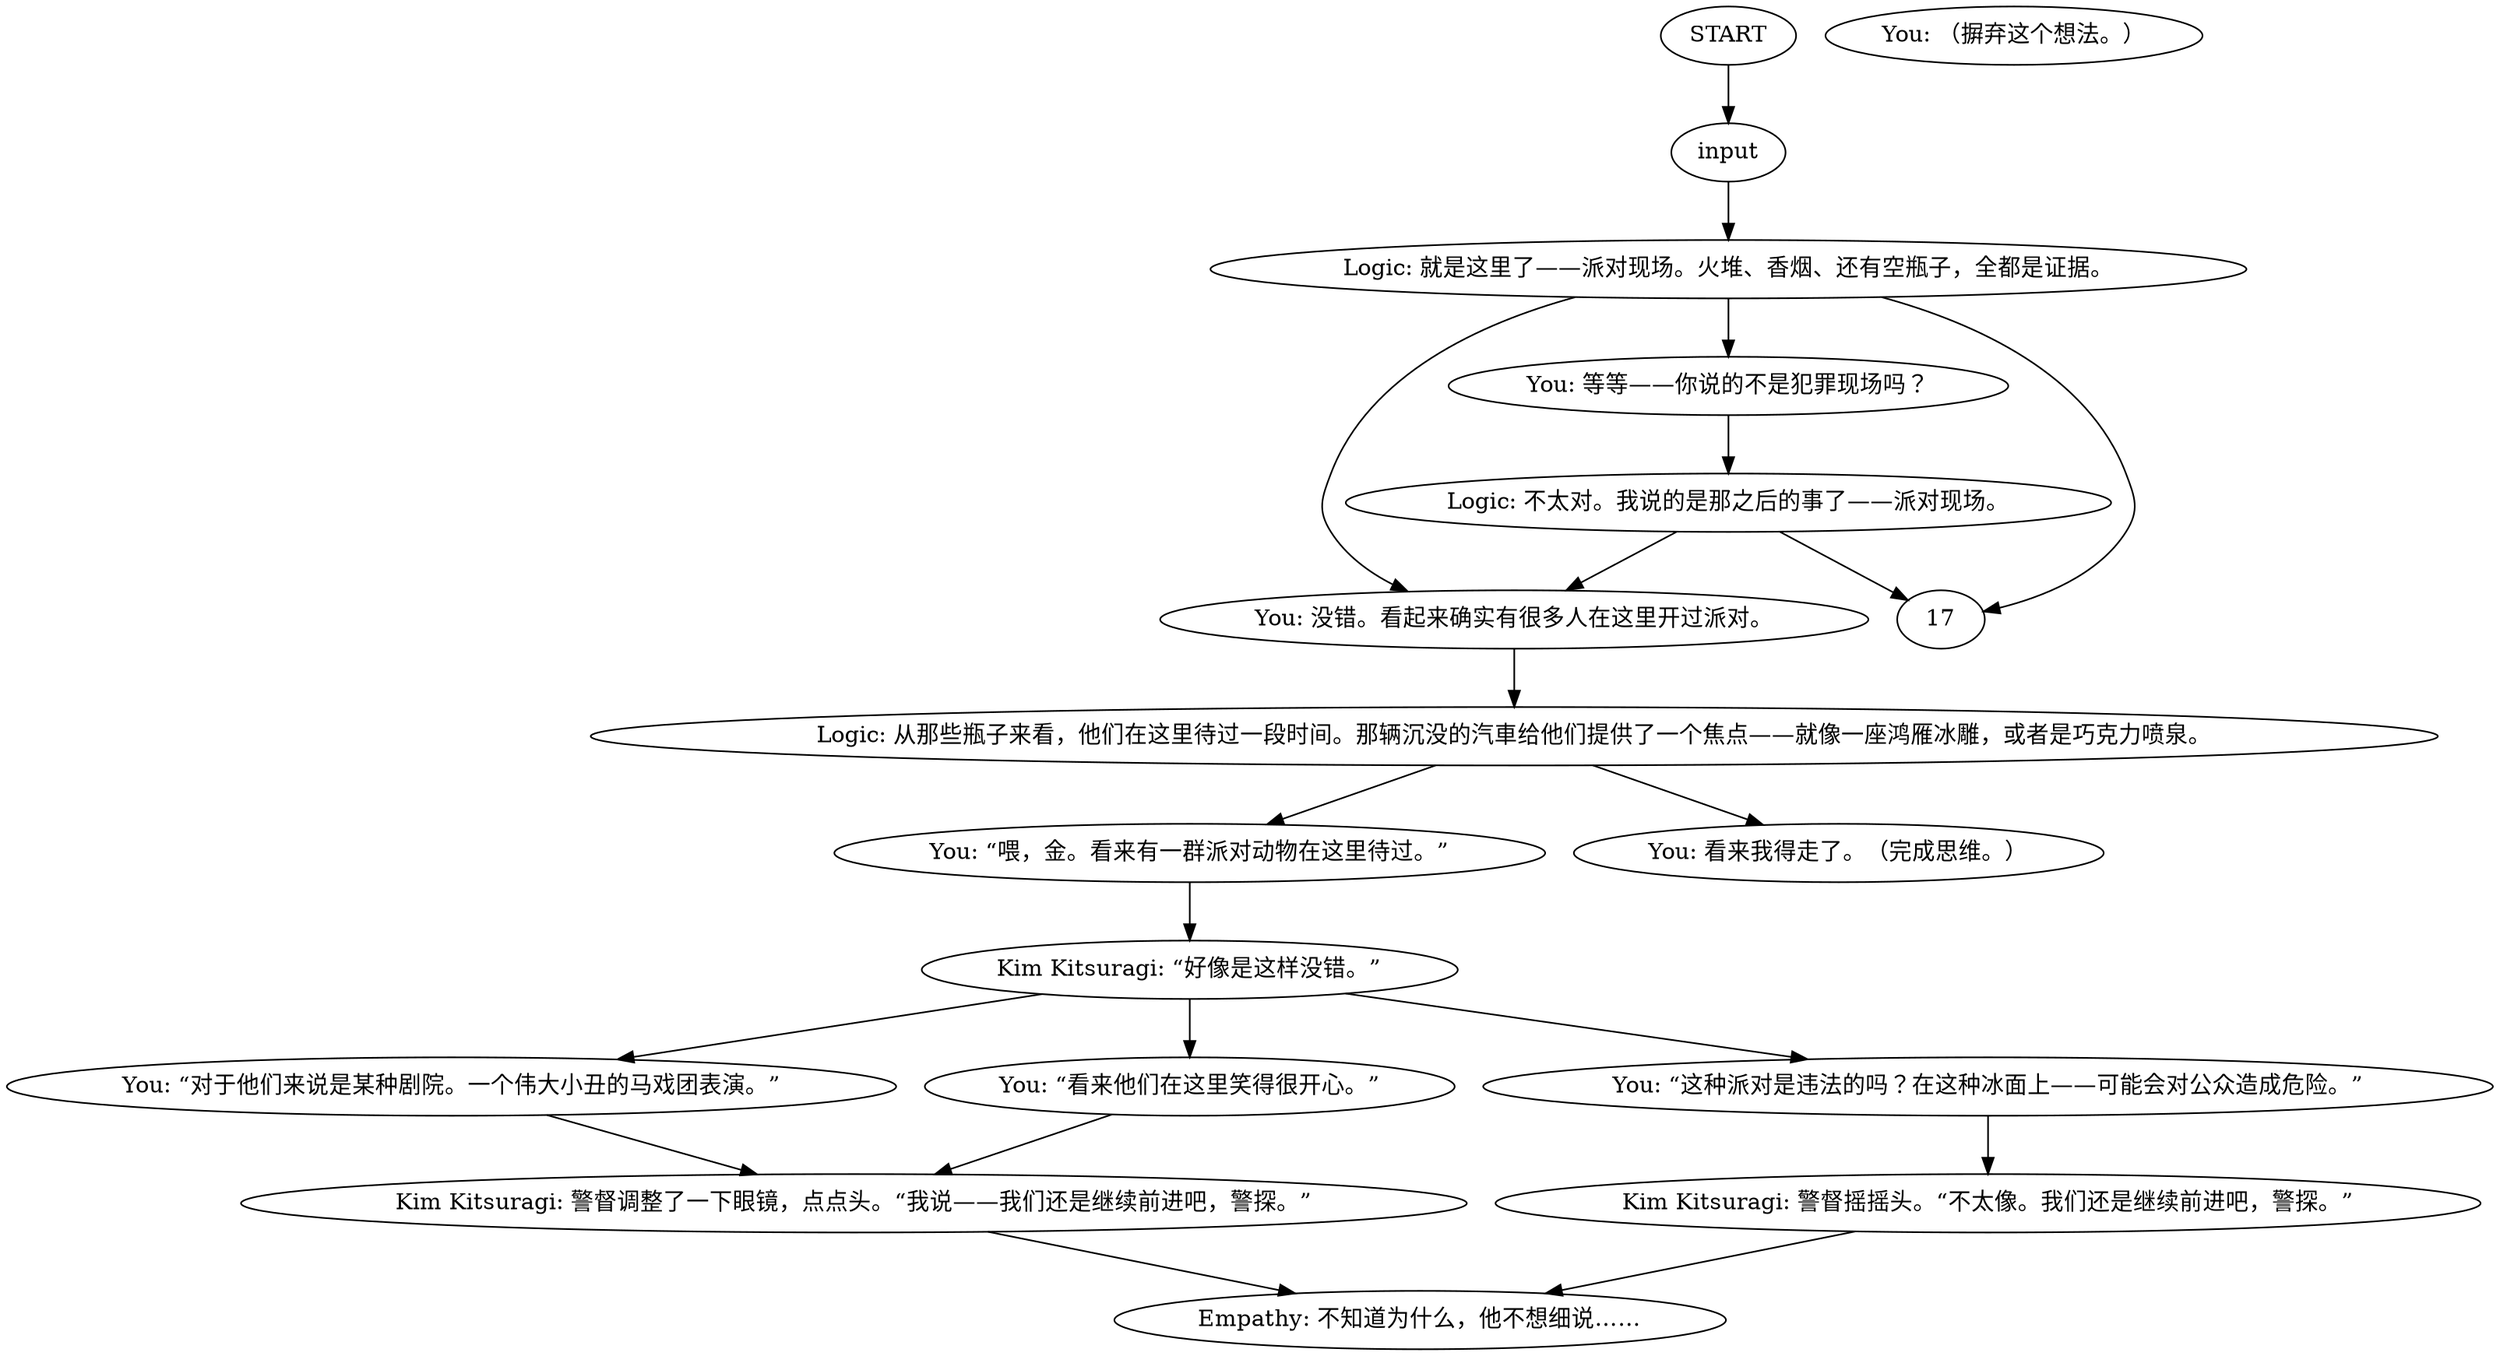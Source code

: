 # COAST ORB / laughingatscene
# Convo with Logic about the scene of the party
# ==================================================
digraph G {
	  0 [label="START"];
	  1 [label="input"];
	  2 [label="You: “对于他们来说是某种剧院。一个伟大小丑的马戏团表演。”"];
	  3 [label="Kim Kitsuragi: 警督调整了一下眼镜，点点头。“我说——我们还是继续前进吧，警探。”"];
	  4 [label="You: “看来他们在这里笑得很开心。”"];
	  5 [label="Logic: 就是这里了——派对现场。火堆、香烟、还有空瓶子，全都是证据。"];
	  6 [label="You: 没错。看起来确实有很多人在这里开过派对。"];
	  7 [label="You: “这种派对是违法的吗？在这种冰面上——可能会对公众造成危险。”"];
	  8 [label="Kim Kitsuragi: “好像是这样没错。”"];
	  9 [label="Logic: 从那些瓶子来看，他们在这里待过一段时间。那辆沉没的汽車给他们提供了一个焦点——就像一座鸿雁冰雕，或者是巧克力喷泉。"];
	  10 [label="You: 等等——你说的不是犯罪现场吗？"];
	  11 [label="You: “喂，金。看来有一群派对动物在这里待过。”"];
	  12 [label="Kim Kitsuragi: 警督摇摇头。“不太像。我们还是继续前进吧，警探。”"];
	  13 [label="Empathy: 不知道为什么，他不想细说……"];
	  14 [label="You: 看来我得走了。（完成思维。）"];
	  15 [label="Logic: 不太对。我说的是那之后的事了——派对现场。"];
	  16 [label="You: （摒弃这个想法。）"];
	  0 -> 1
	  1 -> 5
	  2 -> 3
	  3 -> 13
	  4 -> 3
	  5 -> 17
	  5 -> 10
	  5 -> 6
	  6 -> 9
	  7 -> 12
	  8 -> 2
	  8 -> 4
	  8 -> 7
	  9 -> 11
	  9 -> 14
	  10 -> 15
	  11 -> 8
	  12 -> 13
	  15 -> 17
	  15 -> 6
}

